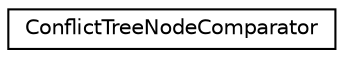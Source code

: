 digraph "Graphical Class Hierarchy"
{
 // INTERACTIVE_SVG=YES
 // LATEX_PDF_SIZE
  edge [fontname="Helvetica",fontsize="10",labelfontname="Helvetica",labelfontsize="10"];
  node [fontname="Helvetica",fontsize="10",shape=record];
  rankdir="LR";
  Node0 [label="ConflictTreeNodeComparator",height=0.2,width=0.4,color="black", fillcolor="white", style="filled",URL="$classConflictTreeNodeComparator.html",tooltip=" "];
}
